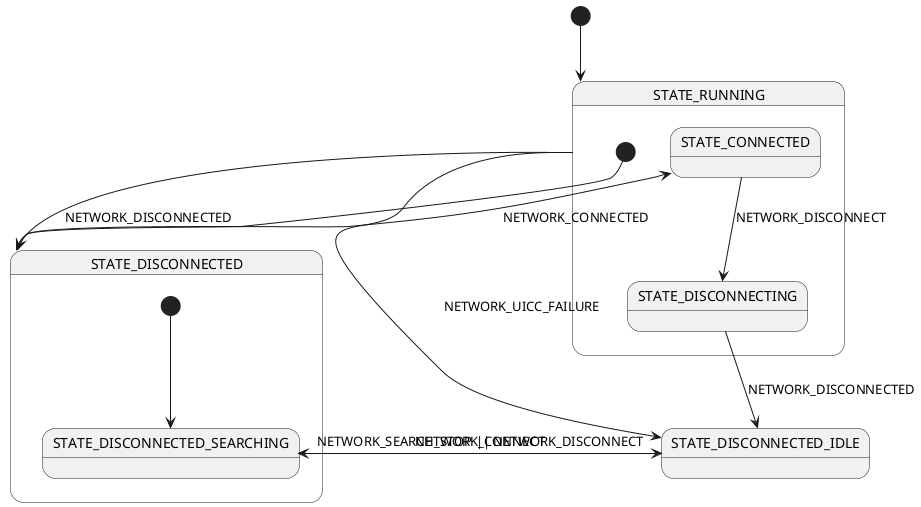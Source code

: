 @startuml
state STATE_RUNNING

[*] --> STATE_RUNNING

STATE_RUNNING --> STATE_DISCONNECTED: NETWORK_DISCONNECTED
STATE_RUNNING --> STATE_DISCONNECTED_IDLE: NETWORK_UICC_FAILURE

state STATE_RUNNING {
    state STATE_DISCONNECTED
    state STATE_CONNECTED
    state STATE_DISCONNECTING

    [*] --> STATE_DISCONNECTED

    STATE_DISCONNECTED --> STATE_CONNECTED: NETWORK_CONNECTED
    STATE_CONNECTED --> STATE_DISCONNECTING: NETWORK_DISCONNECT
    STATE_DISCONNECTING --> STATE_DISCONNECTED_IDLE: NETWORK_DISCONNECTED

    state STATE_DISCONNECTED {
        state STATE_DISCONNECTED_IDLE
        state STATE_DISCONNECTED_SEARCHING

        [*] --> STATE_DISCONNECTED_SEARCHING

        STATE_DISCONNECTED_SEARCHING --> STATE_DISCONNECTED_IDLE: NETWORK_SEARCH_STOP || NETWORK_DISCONNECT
        STATE_DISCONNECTED_IDLE --> STATE_DISCONNECTED_SEARCHING: NETWORK_CONNECT
    }
}
@enduml

